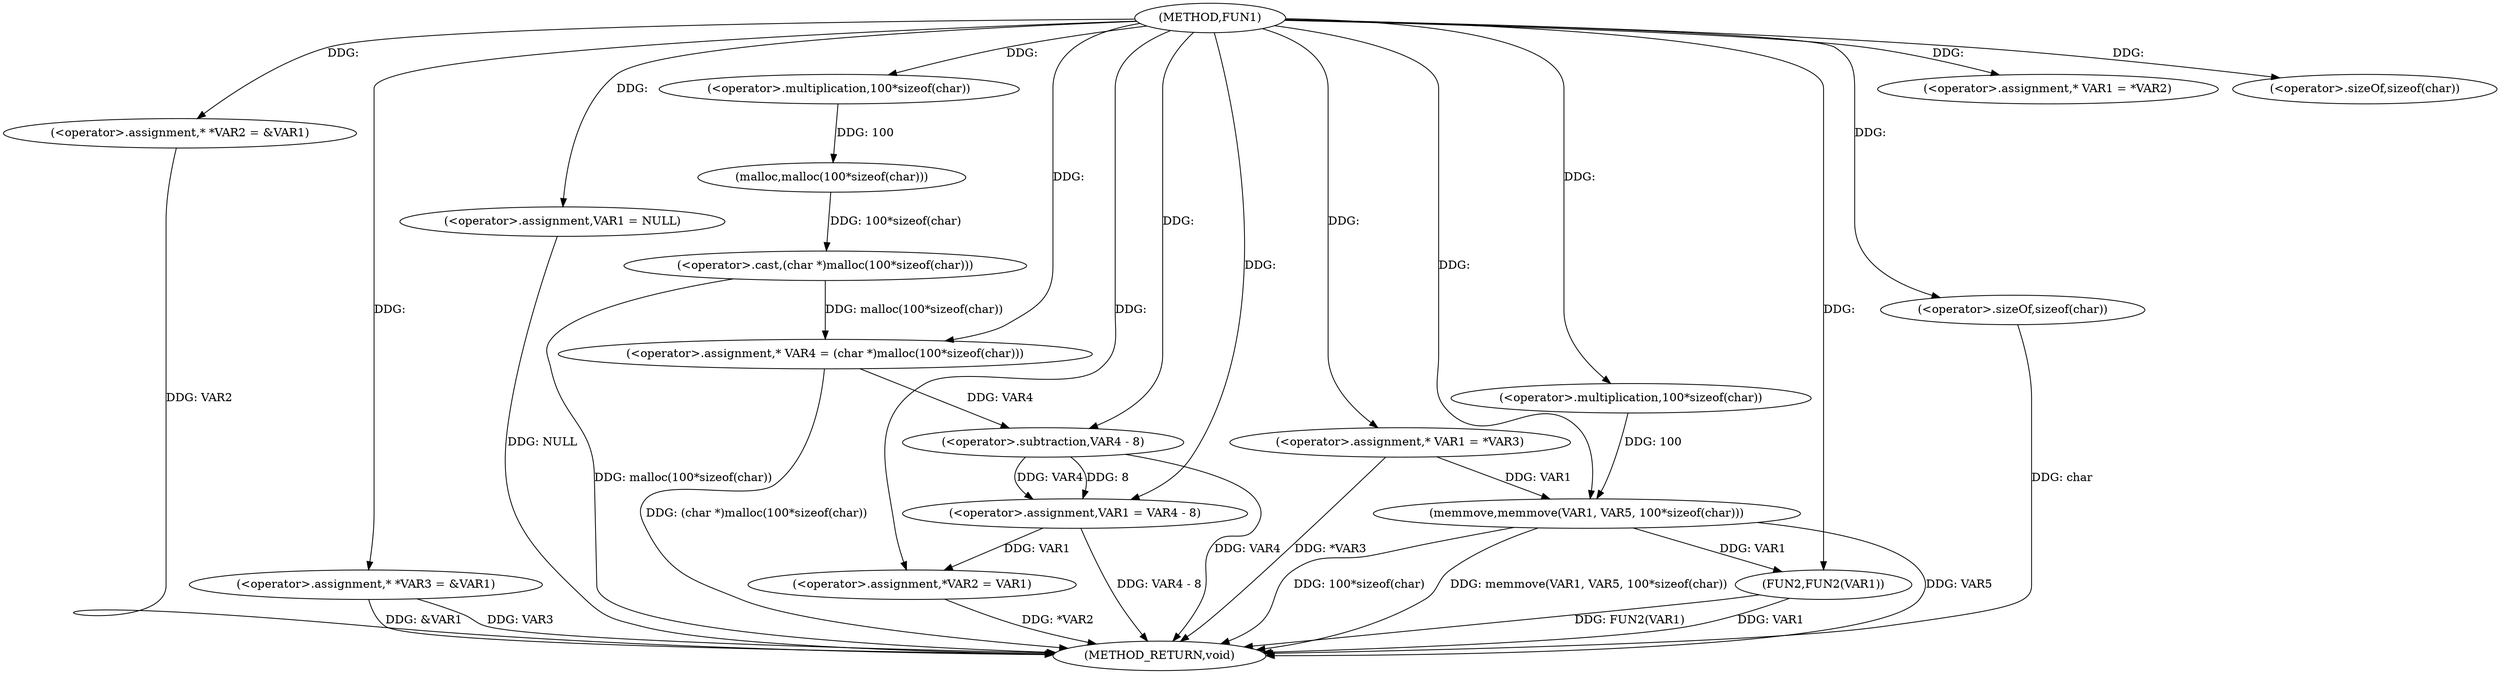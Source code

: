 digraph FUN1 {  
"1000100" [label = "(METHOD,FUN1)" ]
"1000159" [label = "(METHOD_RETURN,void)" ]
"1000104" [label = "(<operator>.assignment,* *VAR2 = &VAR1)" ]
"1000109" [label = "(<operator>.assignment,* *VAR3 = &VAR1)" ]
"1000113" [label = "(<operator>.assignment,VAR1 = NULL)" ]
"1000118" [label = "(<operator>.assignment,* VAR1 = *VAR2)" ]
"1000124" [label = "(<operator>.assignment,* VAR4 = (char *)malloc(100*sizeof(char)))" ]
"1000126" [label = "(<operator>.cast,(char *)malloc(100*sizeof(char)))" ]
"1000128" [label = "(malloc,malloc(100*sizeof(char)))" ]
"1000129" [label = "(<operator>.multiplication,100*sizeof(char))" ]
"1000131" [label = "(<operator>.sizeOf,sizeof(char))" ]
"1000133" [label = "(<operator>.assignment,VAR1 = VAR4 - 8)" ]
"1000135" [label = "(<operator>.subtraction,VAR4 - 8)" ]
"1000138" [label = "(<operator>.assignment,*VAR2 = VAR1)" ]
"1000144" [label = "(<operator>.assignment,* VAR1 = *VAR3)" ]
"1000150" [label = "(memmove,memmove(VAR1, VAR5, 100*sizeof(char)))" ]
"1000153" [label = "(<operator>.multiplication,100*sizeof(char))" ]
"1000155" [label = "(<operator>.sizeOf,sizeof(char))" ]
"1000157" [label = "(FUN2,FUN2(VAR1))" ]
  "1000124" -> "1000159"  [ label = "DDG: (char *)malloc(100*sizeof(char))"] 
  "1000157" -> "1000159"  [ label = "DDG: FUN2(VAR1)"] 
  "1000104" -> "1000159"  [ label = "DDG: VAR2"] 
  "1000138" -> "1000159"  [ label = "DDG: *VAR2"] 
  "1000150" -> "1000159"  [ label = "DDG: VAR5"] 
  "1000113" -> "1000159"  [ label = "DDG: NULL"] 
  "1000150" -> "1000159"  [ label = "DDG: 100*sizeof(char)"] 
  "1000135" -> "1000159"  [ label = "DDG: VAR4"] 
  "1000150" -> "1000159"  [ label = "DDG: memmove(VAR1, VAR5, 100*sizeof(char))"] 
  "1000144" -> "1000159"  [ label = "DDG: *VAR3"] 
  "1000109" -> "1000159"  [ label = "DDG: &VAR1"] 
  "1000157" -> "1000159"  [ label = "DDG: VAR1"] 
  "1000133" -> "1000159"  [ label = "DDG: VAR4 - 8"] 
  "1000109" -> "1000159"  [ label = "DDG: VAR3"] 
  "1000126" -> "1000159"  [ label = "DDG: malloc(100*sizeof(char))"] 
  "1000155" -> "1000159"  [ label = "DDG: char"] 
  "1000100" -> "1000104"  [ label = "DDG: "] 
  "1000100" -> "1000109"  [ label = "DDG: "] 
  "1000100" -> "1000113"  [ label = "DDG: "] 
  "1000100" -> "1000118"  [ label = "DDG: "] 
  "1000126" -> "1000124"  [ label = "DDG: malloc(100*sizeof(char))"] 
  "1000100" -> "1000124"  [ label = "DDG: "] 
  "1000128" -> "1000126"  [ label = "DDG: 100*sizeof(char)"] 
  "1000129" -> "1000128"  [ label = "DDG: 100"] 
  "1000100" -> "1000129"  [ label = "DDG: "] 
  "1000100" -> "1000131"  [ label = "DDG: "] 
  "1000135" -> "1000133"  [ label = "DDG: VAR4"] 
  "1000135" -> "1000133"  [ label = "DDG: 8"] 
  "1000100" -> "1000133"  [ label = "DDG: "] 
  "1000124" -> "1000135"  [ label = "DDG: VAR4"] 
  "1000100" -> "1000135"  [ label = "DDG: "] 
  "1000133" -> "1000138"  [ label = "DDG: VAR1"] 
  "1000100" -> "1000138"  [ label = "DDG: "] 
  "1000100" -> "1000144"  [ label = "DDG: "] 
  "1000144" -> "1000150"  [ label = "DDG: VAR1"] 
  "1000100" -> "1000150"  [ label = "DDG: "] 
  "1000153" -> "1000150"  [ label = "DDG: 100"] 
  "1000100" -> "1000153"  [ label = "DDG: "] 
  "1000100" -> "1000155"  [ label = "DDG: "] 
  "1000150" -> "1000157"  [ label = "DDG: VAR1"] 
  "1000100" -> "1000157"  [ label = "DDG: "] 
}
